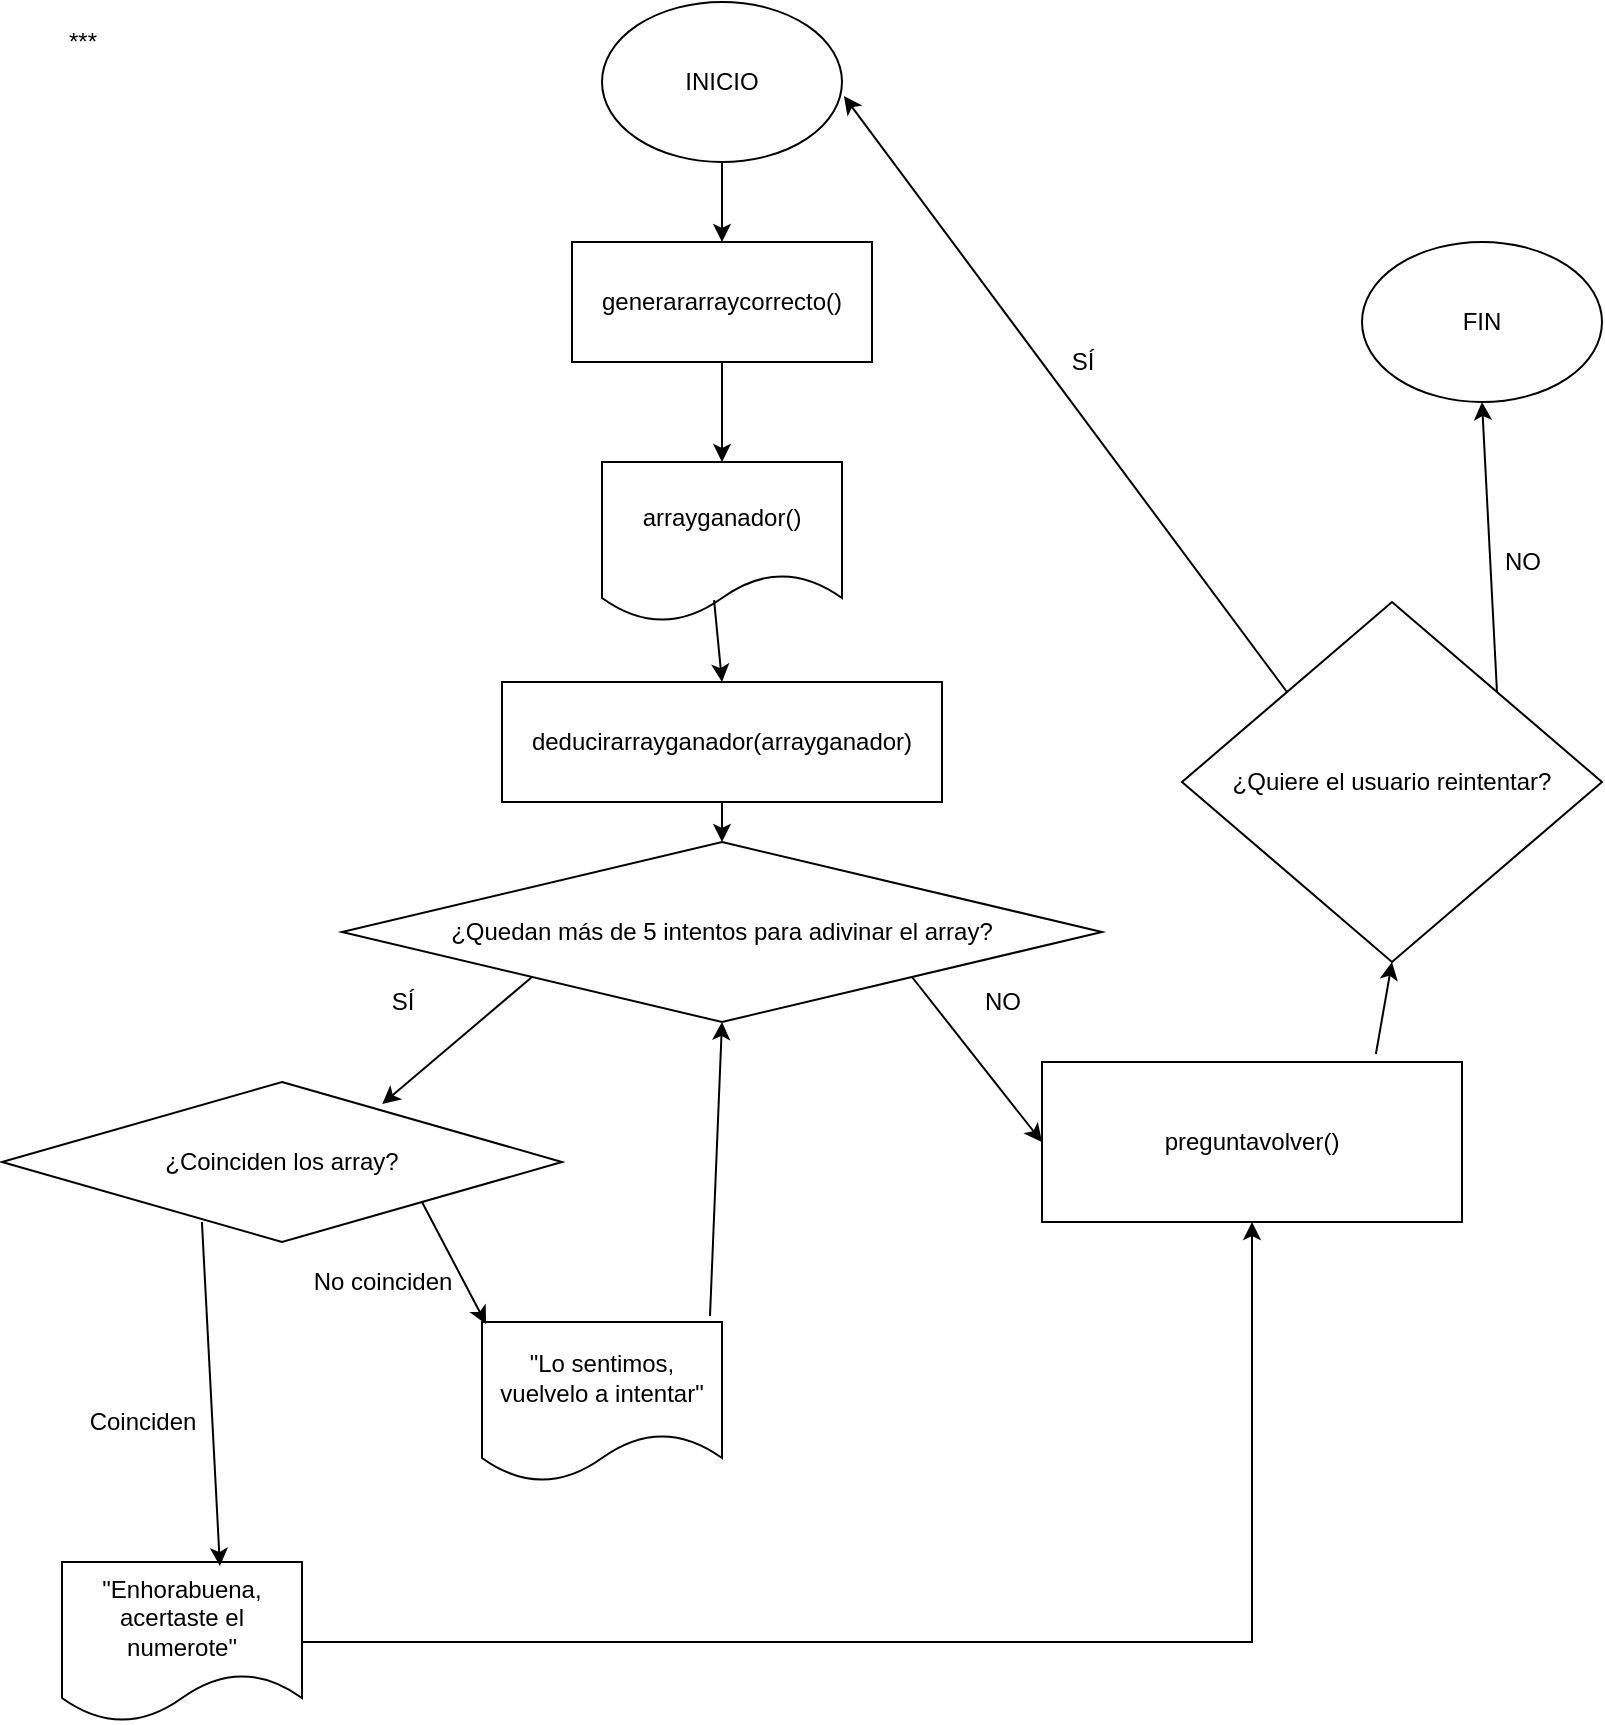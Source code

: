 <mxfile version="15.8.9" type="google"><diagram id="C5RBs43oDa-KdzZeNtuy" name="Page-1"><mxGraphModel dx="1108" dy="482" grid="1" gridSize="10" guides="1" tooltips="1" connect="1" arrows="1" fold="1" page="1" pageScale="1" pageWidth="827" pageHeight="1169" math="0" shadow="0"><root><mxCell id="WIyWlLk6GJQsqaUBKTNV-0"/><mxCell id="WIyWlLk6GJQsqaUBKTNV-1" parent="WIyWlLk6GJQsqaUBKTNV-0"/><mxCell id="mXIGVimDmeDyRmE6LeCq-0" value="INICIO" style="ellipse;whiteSpace=wrap;html=1;" vertex="1" parent="WIyWlLk6GJQsqaUBKTNV-1"><mxGeometry x="320" y="20" width="120" height="80" as="geometry"/></mxCell><mxCell id="mXIGVimDmeDyRmE6LeCq-1" value="generararraycorrecto()" style="rounded=0;whiteSpace=wrap;html=1;" vertex="1" parent="WIyWlLk6GJQsqaUBKTNV-1"><mxGeometry x="305" y="140" width="150" height="60" as="geometry"/></mxCell><mxCell id="mXIGVimDmeDyRmE6LeCq-3" value="arrayganador()" style="shape=document;whiteSpace=wrap;html=1;boundedLbl=1;" vertex="1" parent="WIyWlLk6GJQsqaUBKTNV-1"><mxGeometry x="320" y="250" width="120" height="80" as="geometry"/></mxCell><mxCell id="mXIGVimDmeDyRmE6LeCq-5" value="deducirarrayganador(arrayganador)" style="rounded=0;whiteSpace=wrap;html=1;" vertex="1" parent="WIyWlLk6GJQsqaUBKTNV-1"><mxGeometry x="270" y="360" width="220" height="60" as="geometry"/></mxCell><mxCell id="mXIGVimDmeDyRmE6LeCq-6" value="¿Coinciden los array?" style="rhombus;whiteSpace=wrap;html=1;" vertex="1" parent="WIyWlLk6GJQsqaUBKTNV-1"><mxGeometry x="20" y="560" width="280" height="80" as="geometry"/></mxCell><mxCell id="mXIGVimDmeDyRmE6LeCq-7" value="¿Quedan más de 5 intentos para adivinar el array?" style="rhombus;whiteSpace=wrap;html=1;" vertex="1" parent="WIyWlLk6GJQsqaUBKTNV-1"><mxGeometry x="190" y="440" width="380" height="90" as="geometry"/></mxCell><mxCell id="mXIGVimDmeDyRmE6LeCq-8" value="preguntavolver()" style="rounded=0;whiteSpace=wrap;html=1;" vertex="1" parent="WIyWlLk6GJQsqaUBKTNV-1"><mxGeometry x="540" y="550" width="210" height="80" as="geometry"/></mxCell><mxCell id="mXIGVimDmeDyRmE6LeCq-9" value="" style="endArrow=classic;html=1;rounded=0;exitX=0.467;exitY=0.863;exitDx=0;exitDy=0;exitPerimeter=0;entryX=0.5;entryY=0;entryDx=0;entryDy=0;" edge="1" parent="WIyWlLk6GJQsqaUBKTNV-1" source="mXIGVimDmeDyRmE6LeCq-3" target="mXIGVimDmeDyRmE6LeCq-5"><mxGeometry width="50" height="50" relative="1" as="geometry"><mxPoint x="400" y="540" as="sourcePoint"/><mxPoint x="450" y="490" as="targetPoint"/></mxGeometry></mxCell><mxCell id="mXIGVimDmeDyRmE6LeCq-10" value="" style="endArrow=classic;html=1;rounded=0;exitX=0.5;exitY=1;exitDx=0;exitDy=0;entryX=0.5;entryY=0;entryDx=0;entryDy=0;" edge="1" parent="WIyWlLk6GJQsqaUBKTNV-1" source="mXIGVimDmeDyRmE6LeCq-0" target="mXIGVimDmeDyRmE6LeCq-1"><mxGeometry width="50" height="50" relative="1" as="geometry"><mxPoint x="400" y="140" as="sourcePoint"/><mxPoint x="450" y="90" as="targetPoint"/></mxGeometry></mxCell><mxCell id="mXIGVimDmeDyRmE6LeCq-11" value="" style="endArrow=classic;html=1;rounded=0;exitX=0.5;exitY=1;exitDx=0;exitDy=0;entryX=0.5;entryY=0;entryDx=0;entryDy=0;" edge="1" parent="WIyWlLk6GJQsqaUBKTNV-1" source="mXIGVimDmeDyRmE6LeCq-1" target="mXIGVimDmeDyRmE6LeCq-3"><mxGeometry width="50" height="50" relative="1" as="geometry"><mxPoint x="400" y="140" as="sourcePoint"/><mxPoint x="450" y="90" as="targetPoint"/></mxGeometry></mxCell><mxCell id="mXIGVimDmeDyRmE6LeCq-13" value="" style="endArrow=classic;html=1;rounded=0;exitX=0.5;exitY=1;exitDx=0;exitDy=0;entryX=0.5;entryY=0;entryDx=0;entryDy=0;" edge="1" parent="WIyWlLk6GJQsqaUBKTNV-1" source="mXIGVimDmeDyRmE6LeCq-5" target="mXIGVimDmeDyRmE6LeCq-7"><mxGeometry width="50" height="50" relative="1" as="geometry"><mxPoint x="400" y="640" as="sourcePoint"/><mxPoint x="450" y="590" as="targetPoint"/></mxGeometry></mxCell><mxCell id="mXIGVimDmeDyRmE6LeCq-14" value="" style="endArrow=classic;html=1;rounded=0;exitX=1;exitY=1;exitDx=0;exitDy=0;entryX=0;entryY=0.5;entryDx=0;entryDy=0;" edge="1" parent="WIyWlLk6GJQsqaUBKTNV-1" source="mXIGVimDmeDyRmE6LeCq-7" target="mXIGVimDmeDyRmE6LeCq-8"><mxGeometry width="50" height="50" relative="1" as="geometry"><mxPoint x="400" y="640" as="sourcePoint"/><mxPoint x="450" y="590" as="targetPoint"/></mxGeometry></mxCell><mxCell id="mXIGVimDmeDyRmE6LeCq-15" value="" style="endArrow=classic;html=1;rounded=0;exitX=0;exitY=1;exitDx=0;exitDy=0;entryX=0.679;entryY=0.138;entryDx=0;entryDy=0;entryPerimeter=0;" edge="1" parent="WIyWlLk6GJQsqaUBKTNV-1" source="mXIGVimDmeDyRmE6LeCq-7" target="mXIGVimDmeDyRmE6LeCq-6"><mxGeometry width="50" height="50" relative="1" as="geometry"><mxPoint x="400" y="640" as="sourcePoint"/><mxPoint x="450" y="590" as="targetPoint"/></mxGeometry></mxCell><mxCell id="mXIGVimDmeDyRmE6LeCq-16" value="SÍ" style="text;html=1;align=center;verticalAlign=middle;resizable=0;points=[];autosize=1;strokeColor=none;fillColor=none;" vertex="1" parent="WIyWlLk6GJQsqaUBKTNV-1"><mxGeometry x="205" y="510" width="30" height="20" as="geometry"/></mxCell><mxCell id="mXIGVimDmeDyRmE6LeCq-17" value="NO" style="text;html=1;align=center;verticalAlign=middle;resizable=0;points=[];autosize=1;strokeColor=none;fillColor=none;" vertex="1" parent="WIyWlLk6GJQsqaUBKTNV-1"><mxGeometry x="505" y="510" width="30" height="20" as="geometry"/></mxCell><mxCell id="mXIGVimDmeDyRmE6LeCq-18" value="¿Quiere el usuario reintentar?" style="rhombus;whiteSpace=wrap;html=1;" vertex="1" parent="WIyWlLk6GJQsqaUBKTNV-1"><mxGeometry x="610" y="320" width="210" height="180" as="geometry"/></mxCell><mxCell id="mXIGVimDmeDyRmE6LeCq-19" value="" style="endArrow=classic;html=1;rounded=0;exitX=0.795;exitY=-0.05;exitDx=0;exitDy=0;exitPerimeter=0;entryX=0.5;entryY=1;entryDx=0;entryDy=0;" edge="1" parent="WIyWlLk6GJQsqaUBKTNV-1" source="mXIGVimDmeDyRmE6LeCq-8" target="mXIGVimDmeDyRmE6LeCq-18"><mxGeometry width="50" height="50" relative="1" as="geometry"><mxPoint x="400" y="540" as="sourcePoint"/><mxPoint x="450" y="490" as="targetPoint"/></mxGeometry></mxCell><mxCell id="mXIGVimDmeDyRmE6LeCq-20" value="FIN" style="ellipse;whiteSpace=wrap;html=1;" vertex="1" parent="WIyWlLk6GJQsqaUBKTNV-1"><mxGeometry x="700" y="140" width="120" height="80" as="geometry"/></mxCell><mxCell id="mXIGVimDmeDyRmE6LeCq-21" value="" style="endArrow=classic;html=1;rounded=0;exitX=1;exitY=0;exitDx=0;exitDy=0;entryX=0.5;entryY=1;entryDx=0;entryDy=0;" edge="1" parent="WIyWlLk6GJQsqaUBKTNV-1" source="mXIGVimDmeDyRmE6LeCq-18" target="mXIGVimDmeDyRmE6LeCq-20"><mxGeometry width="50" height="50" relative="1" as="geometry"><mxPoint x="400" y="240" as="sourcePoint"/><mxPoint x="450" y="190" as="targetPoint"/></mxGeometry></mxCell><mxCell id="mXIGVimDmeDyRmE6LeCq-22" value="" style="endArrow=classic;html=1;rounded=0;exitX=0;exitY=0;exitDx=0;exitDy=0;entryX=1.008;entryY=0.588;entryDx=0;entryDy=0;entryPerimeter=0;" edge="1" parent="WIyWlLk6GJQsqaUBKTNV-1" source="mXIGVimDmeDyRmE6LeCq-18" target="mXIGVimDmeDyRmE6LeCq-0"><mxGeometry width="50" height="50" relative="1" as="geometry"><mxPoint x="400" y="240" as="sourcePoint"/><mxPoint x="450" y="190" as="targetPoint"/></mxGeometry></mxCell><mxCell id="mXIGVimDmeDyRmE6LeCq-24" value="NO" style="text;html=1;align=center;verticalAlign=middle;resizable=0;points=[];autosize=1;strokeColor=none;fillColor=none;" vertex="1" parent="WIyWlLk6GJQsqaUBKTNV-1"><mxGeometry x="765" y="290" width="30" height="20" as="geometry"/></mxCell><mxCell id="mXIGVimDmeDyRmE6LeCq-25" value="SÍ" style="text;html=1;align=center;verticalAlign=middle;resizable=0;points=[];autosize=1;strokeColor=none;fillColor=none;" vertex="1" parent="WIyWlLk6GJQsqaUBKTNV-1"><mxGeometry x="545" y="190" width="30" height="20" as="geometry"/></mxCell><mxCell id="mXIGVimDmeDyRmE6LeCq-26" value="&quot;Lo sentimos, vuelvelo a intentar&quot;" style="shape=document;whiteSpace=wrap;html=1;boundedLbl=1;" vertex="1" parent="WIyWlLk6GJQsqaUBKTNV-1"><mxGeometry x="260" y="680" width="120" height="80" as="geometry"/></mxCell><mxCell id="mXIGVimDmeDyRmE6LeCq-27" value="" style="endArrow=classic;html=1;rounded=0;exitX=1;exitY=1;exitDx=0;exitDy=0;entryX=0.017;entryY=0.013;entryDx=0;entryDy=0;entryPerimeter=0;" edge="1" parent="WIyWlLk6GJQsqaUBKTNV-1" source="mXIGVimDmeDyRmE6LeCq-6" target="mXIGVimDmeDyRmE6LeCq-26"><mxGeometry width="50" height="50" relative="1" as="geometry"><mxPoint x="400" y="640" as="sourcePoint"/><mxPoint x="450" y="590" as="targetPoint"/></mxGeometry></mxCell><mxCell id="mXIGVimDmeDyRmE6LeCq-28" value="" style="endArrow=classic;html=1;rounded=0;exitX=0.95;exitY=-0.037;exitDx=0;exitDy=0;exitPerimeter=0;entryX=0.5;entryY=1;entryDx=0;entryDy=0;" edge="1" parent="WIyWlLk6GJQsqaUBKTNV-1" source="mXIGVimDmeDyRmE6LeCq-26" target="mXIGVimDmeDyRmE6LeCq-7"><mxGeometry width="50" height="50" relative="1" as="geometry"><mxPoint x="400" y="640" as="sourcePoint"/><mxPoint x="450" y="590" as="targetPoint"/></mxGeometry></mxCell><mxCell id="mXIGVimDmeDyRmE6LeCq-29" value="No coinciden" style="text;html=1;align=center;verticalAlign=middle;resizable=0;points=[];autosize=1;strokeColor=none;fillColor=none;" vertex="1" parent="WIyWlLk6GJQsqaUBKTNV-1"><mxGeometry x="170" y="650" width="80" height="20" as="geometry"/></mxCell><mxCell id="mXIGVimDmeDyRmE6LeCq-30" value="&quot;Enhorabuena, acertaste el numerote&quot;" style="shape=document;whiteSpace=wrap;html=1;boundedLbl=1;" vertex="1" parent="WIyWlLk6GJQsqaUBKTNV-1"><mxGeometry x="50" y="800" width="120" height="80" as="geometry"/></mxCell><mxCell id="mXIGVimDmeDyRmE6LeCq-31" value="" style="endArrow=classic;html=1;rounded=0;exitX=0.357;exitY=0.875;exitDx=0;exitDy=0;exitPerimeter=0;entryX=0.658;entryY=0.025;entryDx=0;entryDy=0;entryPerimeter=0;" edge="1" parent="WIyWlLk6GJQsqaUBKTNV-1" source="mXIGVimDmeDyRmE6LeCq-6" target="mXIGVimDmeDyRmE6LeCq-30"><mxGeometry width="50" height="50" relative="1" as="geometry"><mxPoint x="400" y="720" as="sourcePoint"/><mxPoint x="450" y="670" as="targetPoint"/></mxGeometry></mxCell><mxCell id="mXIGVimDmeDyRmE6LeCq-32" value="Coinciden" style="text;html=1;align=center;verticalAlign=middle;resizable=0;points=[];autosize=1;strokeColor=none;fillColor=none;" vertex="1" parent="WIyWlLk6GJQsqaUBKTNV-1"><mxGeometry x="55" y="720" width="70" height="20" as="geometry"/></mxCell><mxCell id="mXIGVimDmeDyRmE6LeCq-33" value="***" style="text;html=1;align=center;verticalAlign=middle;resizable=0;points=[];autosize=1;strokeColor=none;fillColor=none;" vertex="1" parent="WIyWlLk6GJQsqaUBKTNV-1"><mxGeometry x="45" y="30" width="30" height="20" as="geometry"/></mxCell><mxCell id="mXIGVimDmeDyRmE6LeCq-34" value="" style="endArrow=classic;html=1;rounded=0;exitX=1;exitY=0.5;exitDx=0;exitDy=0;entryX=0.5;entryY=1;entryDx=0;entryDy=0;" edge="1" parent="WIyWlLk6GJQsqaUBKTNV-1" source="mXIGVimDmeDyRmE6LeCq-30" target="mXIGVimDmeDyRmE6LeCq-8"><mxGeometry width="50" height="50" relative="1" as="geometry"><mxPoint x="600" y="770" as="sourcePoint"/><mxPoint x="650" y="720" as="targetPoint"/><Array as="points"><mxPoint x="645" y="840"/></Array></mxGeometry></mxCell></root></mxGraphModel></diagram></mxfile>